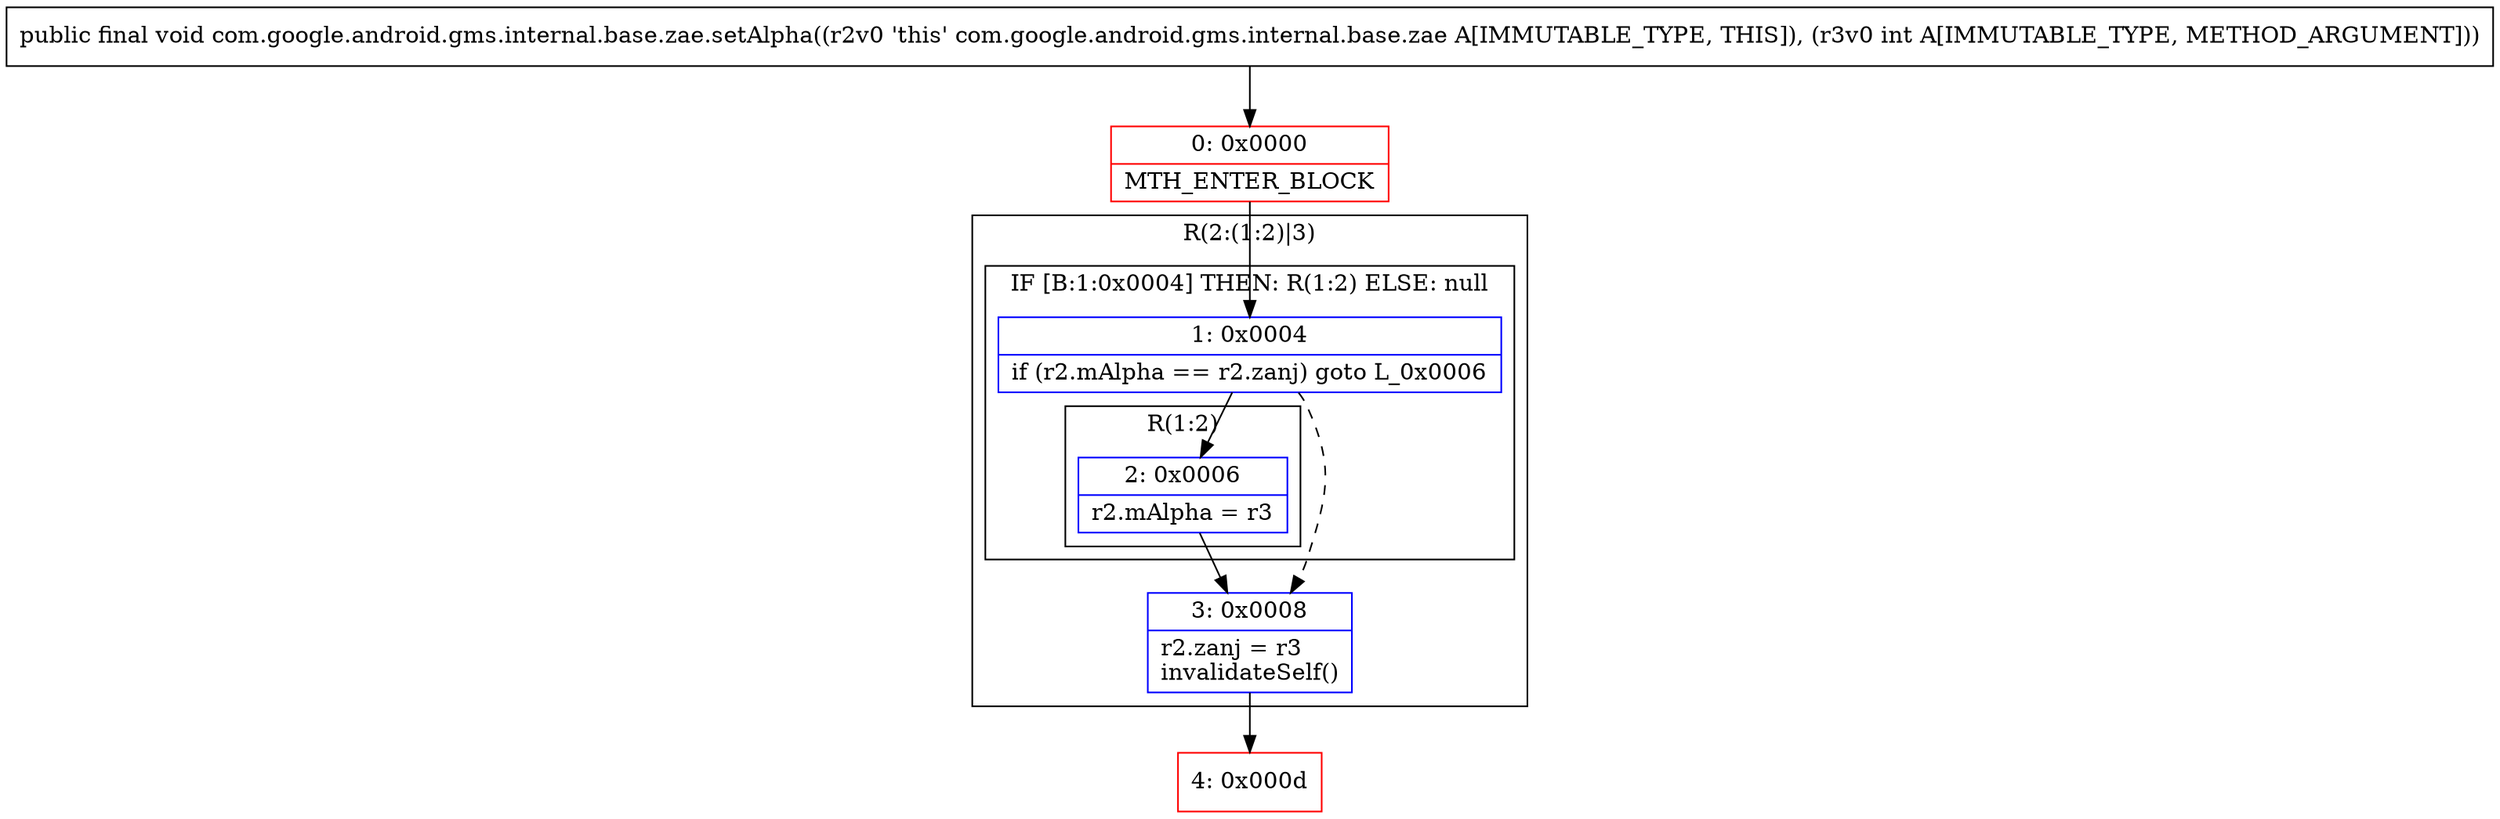 digraph "CFG forcom.google.android.gms.internal.base.zae.setAlpha(I)V" {
subgraph cluster_Region_499576222 {
label = "R(2:(1:2)|3)";
node [shape=record,color=blue];
subgraph cluster_IfRegion_1936730837 {
label = "IF [B:1:0x0004] THEN: R(1:2) ELSE: null";
node [shape=record,color=blue];
Node_1 [shape=record,label="{1\:\ 0x0004|if (r2.mAlpha == r2.zanj) goto L_0x0006\l}"];
subgraph cluster_Region_1405359400 {
label = "R(1:2)";
node [shape=record,color=blue];
Node_2 [shape=record,label="{2\:\ 0x0006|r2.mAlpha = r3\l}"];
}
}
Node_3 [shape=record,label="{3\:\ 0x0008|r2.zanj = r3\linvalidateSelf()\l}"];
}
Node_0 [shape=record,color=red,label="{0\:\ 0x0000|MTH_ENTER_BLOCK\l}"];
Node_4 [shape=record,color=red,label="{4\:\ 0x000d}"];
MethodNode[shape=record,label="{public final void com.google.android.gms.internal.base.zae.setAlpha((r2v0 'this' com.google.android.gms.internal.base.zae A[IMMUTABLE_TYPE, THIS]), (r3v0 int A[IMMUTABLE_TYPE, METHOD_ARGUMENT])) }"];
MethodNode -> Node_0;
Node_1 -> Node_2;
Node_1 -> Node_3[style=dashed];
Node_2 -> Node_3;
Node_3 -> Node_4;
Node_0 -> Node_1;
}

